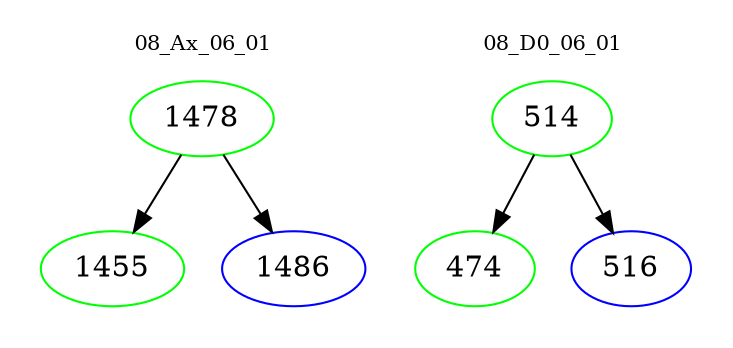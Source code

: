 digraph{
subgraph cluster_0 {
color = white
label = "08_Ax_06_01";
fontsize=10;
T0_1478 [label="1478", color="green"]
T0_1478 -> T0_1455 [color="black"]
T0_1455 [label="1455", color="green"]
T0_1478 -> T0_1486 [color="black"]
T0_1486 [label="1486", color="blue"]
}
subgraph cluster_1 {
color = white
label = "08_D0_06_01";
fontsize=10;
T1_514 [label="514", color="green"]
T1_514 -> T1_474 [color="black"]
T1_474 [label="474", color="green"]
T1_514 -> T1_516 [color="black"]
T1_516 [label="516", color="blue"]
}
}
